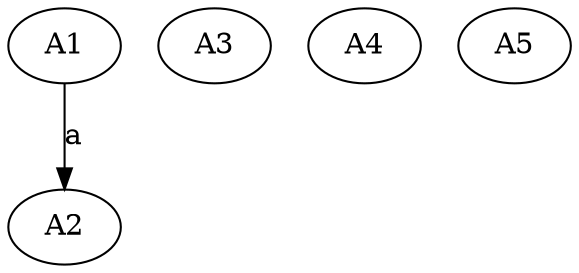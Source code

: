 digraph {
	52422736 [label=A1]
	52423120 [label=A2]
	52423888 [label=A3]
	52424112 [label=A4]
	52437328 [label=A5]
	52422736 -> 52423120 [label=a]
}
